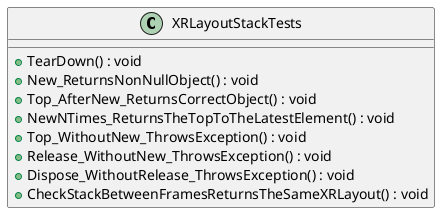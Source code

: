 @startuml
class XRLayoutStackTests {
    + TearDown() : void
    + New_ReturnsNonNullObject() : void
    + Top_AfterNew_ReturnsCorrectObject() : void
    + NewNTimes_ReturnsTheTopToTheLatestElement() : void
    + Top_WithoutNew_ThrowsException() : void
    + Release_WithoutNew_ThrowsException() : void
    + Dispose_WithoutRelease_ThrowsException() : void
    + CheckStackBetweenFramesReturnsTheSameXRLayout() : void
}
@enduml
